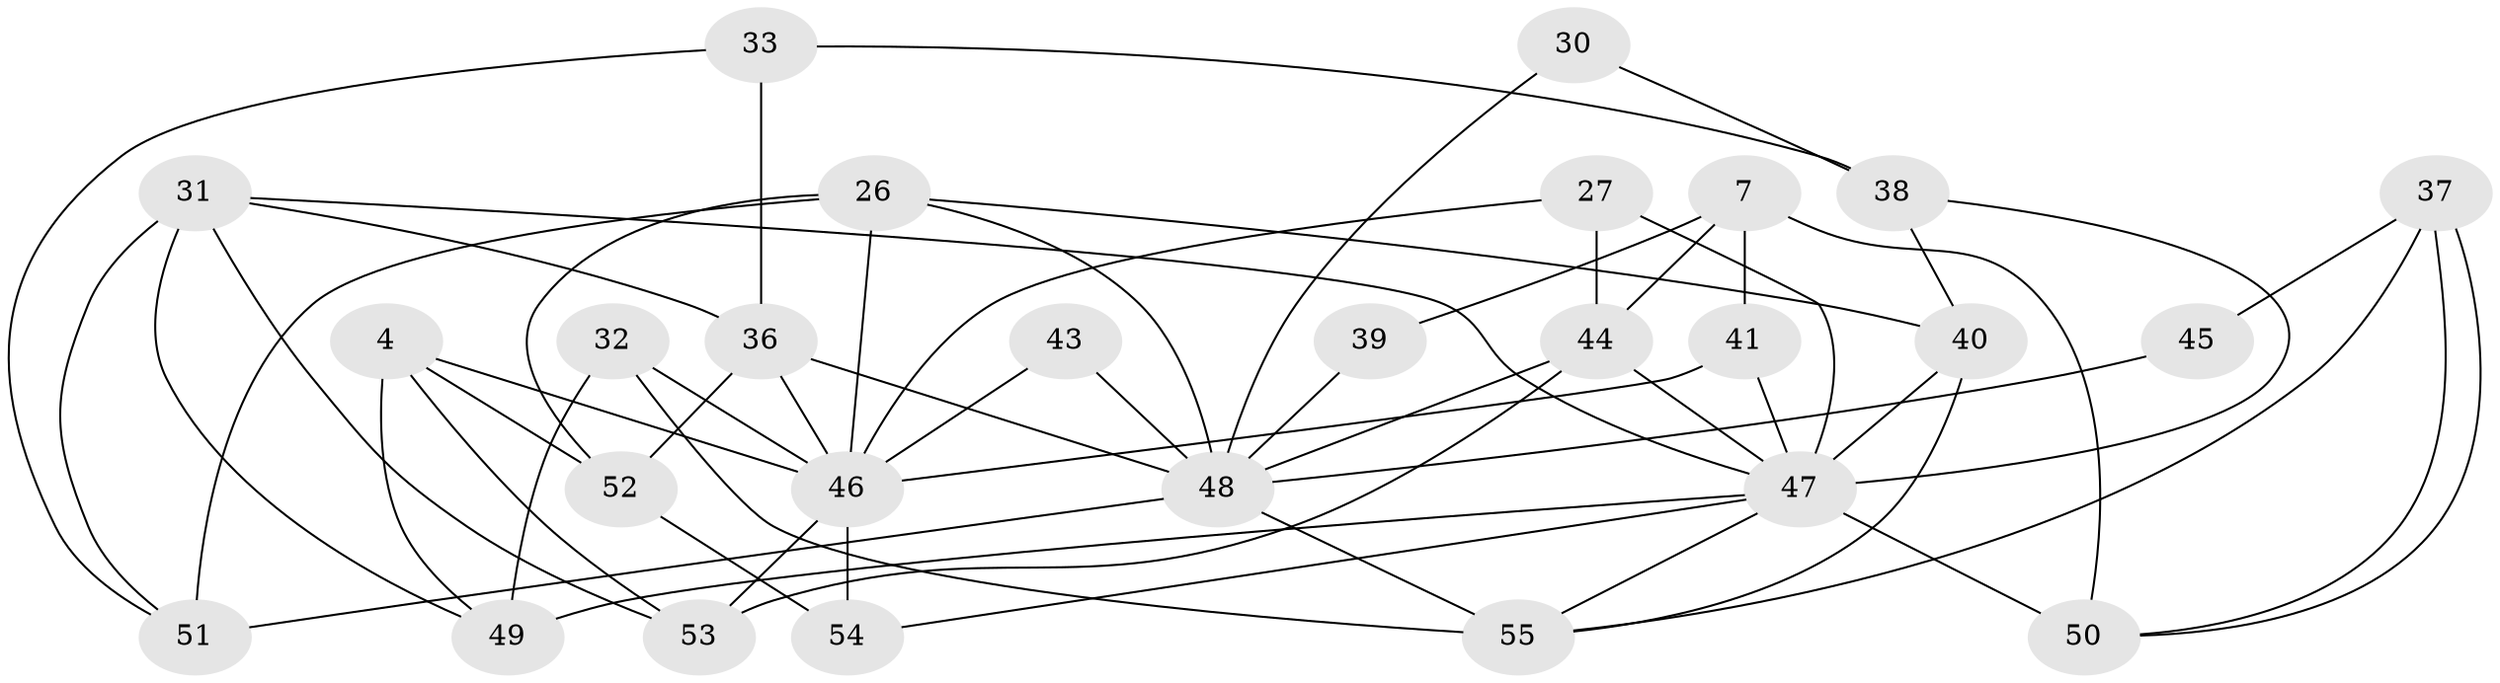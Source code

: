 // original degree distribution, {2: 0.14545454545454545, 4: 0.34545454545454546, 5: 0.14545454545454545, 3: 0.23636363636363636, 7: 0.09090909090909091, 6: 0.01818181818181818, 8: 0.01818181818181818}
// Generated by graph-tools (version 1.1) at 2025/49/03/09/25 04:49:20]
// undirected, 27 vertices, 58 edges
graph export_dot {
graph [start="1"]
  node [color=gray90,style=filled];
  4;
  7;
  26 [super="+14"];
  27 [super="+24"];
  30;
  31 [super="+9+1"];
  32;
  33;
  36 [super="+8"];
  37;
  38 [super="+6"];
  39;
  40;
  41;
  43;
  44 [super="+13+42"];
  45;
  46 [super="+18+25"];
  47 [super="+29+35+21"];
  48 [super="+17+34"];
  49 [super="+20"];
  50;
  51;
  52 [super="+10"];
  53 [super="+19"];
  54;
  55 [super="+22"];
  4 -- 49 [weight=2];
  4 -- 46;
  4 -- 52;
  4 -- 53;
  7 -- 41;
  7 -- 44 [weight=2];
  7 -- 39;
  7 -- 50;
  26 -- 51;
  26 -- 40;
  26 -- 48 [weight=2];
  26 -- 52 [weight=2];
  26 -- 46 [weight=2];
  27 -- 46;
  27 -- 44;
  27 -- 47 [weight=3];
  30 -- 38 [weight=2];
  30 -- 48 [weight=2];
  31 -- 51;
  31 -- 53 [weight=2];
  31 -- 49;
  31 -- 36 [weight=2];
  31 -- 47;
  32 -- 46 [weight=4];
  32 -- 49 [weight=2];
  32 -- 55 [weight=2];
  33 -- 38;
  33 -- 51;
  33 -- 36;
  36 -- 52;
  36 -- 46 [weight=2];
  36 -- 48;
  37 -- 50;
  37 -- 50;
  37 -- 55;
  37 -- 45;
  38 -- 40;
  38 -- 47;
  39 -- 48;
  40 -- 55;
  40 -- 47;
  41 -- 46;
  41 -- 47;
  43 -- 46;
  43 -- 48;
  44 -- 47;
  44 -- 53 [weight=2];
  44 -- 48;
  45 -- 48;
  46 -- 54 [weight=2];
  46 -- 53 [weight=2];
  47 -- 54;
  47 -- 55;
  47 -- 49 [weight=2];
  47 -- 50 [weight=2];
  48 -- 55;
  48 -- 51 [weight=2];
  52 -- 54;
}
